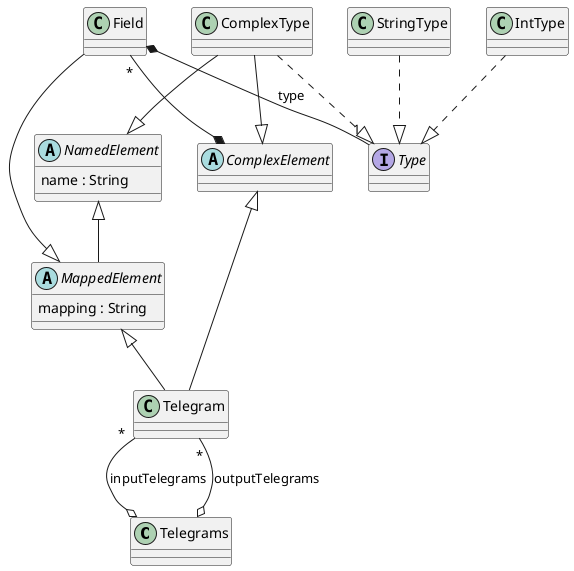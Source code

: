 @startuml
class Telegrams {
}

abstract class NamedElement {
	name : String
}

abstract class MappedElement {
	mapping : String
}


abstract class ComplexElement {
}

class Telegram {
	
}


class Field {
}

interface Type {
}


class ComplexType {
}


class StringType {
}


class IntType {
}

IntType ..|> Type
Field *-- "1" Type : type
MappedElement <|-- Telegram
ComplexElement <|-- Telegram
Telegram "*" --o Telegrams : inputTelegrams
Telegram "*" --o Telegrams : outputTelegrams
NamedElement <|-- MappedElement
Field --|> MappedElement
Field "*" --* ComplexElement
ComplexType --|> ComplexElement
StringType ..|> Type
ComplexType --|> NamedElement
ComplexType ..|> Type
@enduml